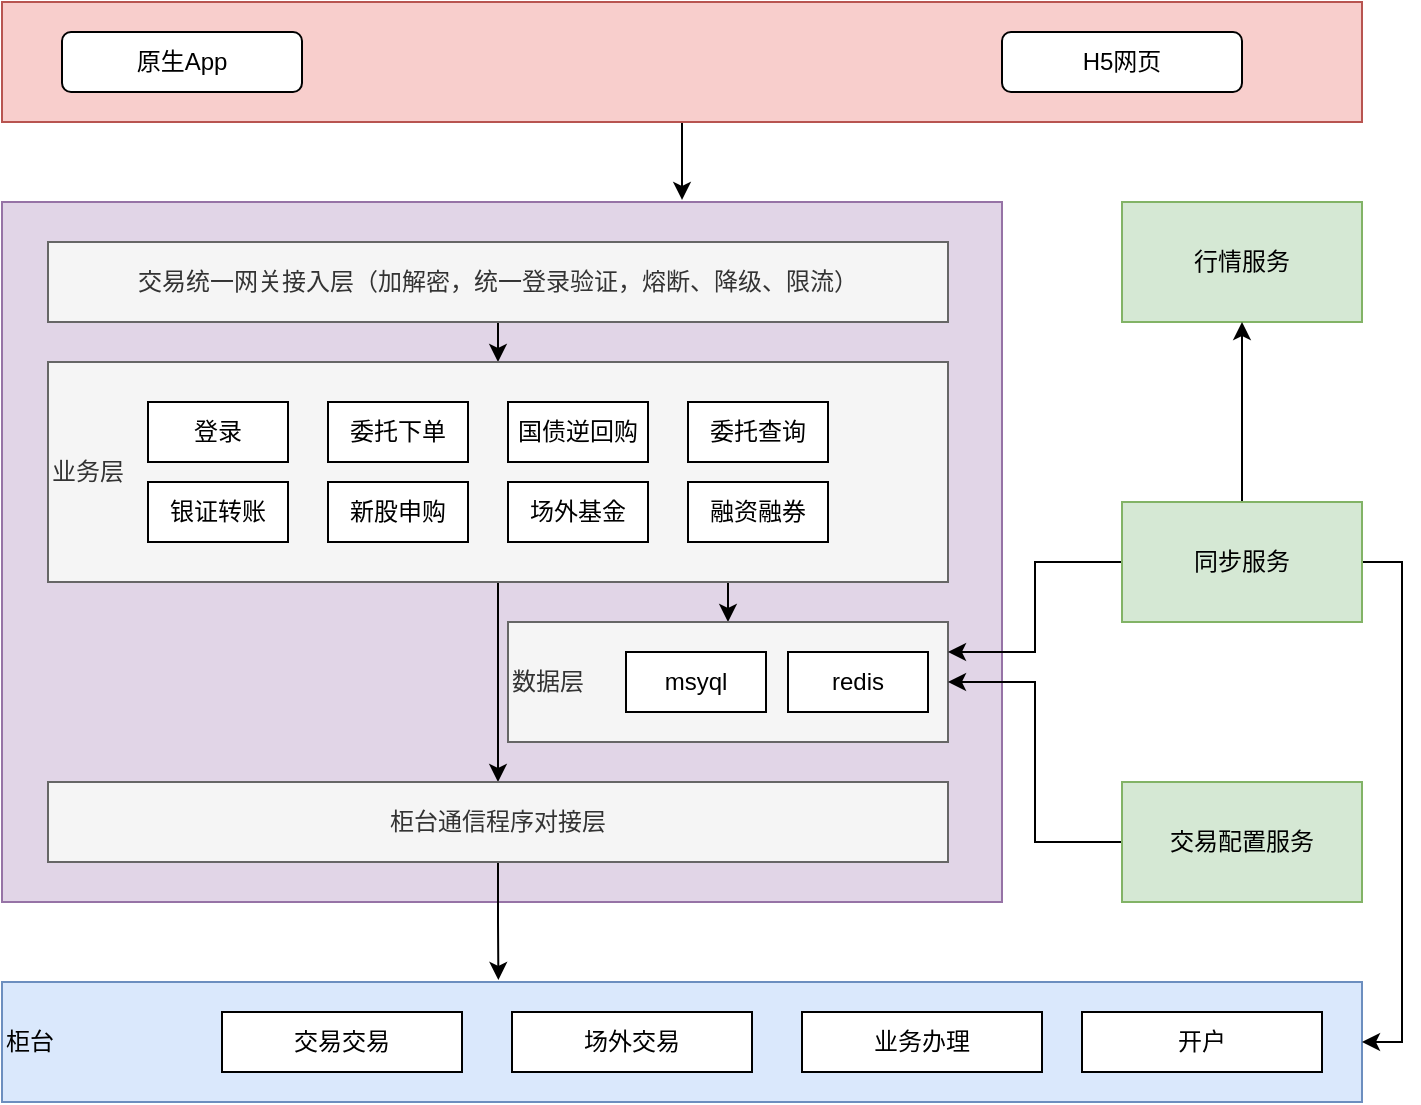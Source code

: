 <mxfile version="14.6.13" type="github">
  <diagram id="0uMvrWpQkgOffhEk1B4T" name="Page-1">
    <mxGraphModel dx="1422" dy="762" grid="1" gridSize="10" guides="1" tooltips="1" connect="1" arrows="1" fold="1" page="1" pageScale="1" pageWidth="827" pageHeight="1169" math="0" shadow="0">
      <root>
        <mxCell id="0" />
        <mxCell id="1" parent="0" />
        <mxCell id="zByN_VHw-B774PRG0tDU-47" style="edgeStyle=orthogonalEdgeStyle;rounded=0;orthogonalLoop=1;jettySize=auto;html=1;exitX=0.5;exitY=1;exitDx=0;exitDy=0;entryX=0.68;entryY=-0.003;entryDx=0;entryDy=0;entryPerimeter=0;" parent="1" source="zByN_VHw-B774PRG0tDU-1" target="zByN_VHw-B774PRG0tDU-5" edge="1">
          <mxGeometry relative="1" as="geometry" />
        </mxCell>
        <mxCell id="zByN_VHw-B774PRG0tDU-1" value="" style="rounded=0;whiteSpace=wrap;html=1;fillColor=#f8cecc;strokeColor=#b85450;" parent="1" vertex="1">
          <mxGeometry x="80" y="120" width="680" height="60" as="geometry" />
        </mxCell>
        <mxCell id="zByN_VHw-B774PRG0tDU-2" value="原生App" style="rounded=1;whiteSpace=wrap;html=1;" parent="1" vertex="1">
          <mxGeometry x="110" y="135" width="120" height="30" as="geometry" />
        </mxCell>
        <mxCell id="zByN_VHw-B774PRG0tDU-3" value="H5网页" style="rounded=1;whiteSpace=wrap;html=1;" parent="1" vertex="1">
          <mxGeometry x="580" y="135" width="120" height="30" as="geometry" />
        </mxCell>
        <mxCell id="zByN_VHw-B774PRG0tDU-5" value="" style="rounded=0;whiteSpace=wrap;html=1;fillColor=#e1d5e7;strokeColor=#9673a6;" parent="1" vertex="1">
          <mxGeometry x="80" y="220" width="500" height="350" as="geometry" />
        </mxCell>
        <mxCell id="cZnmer16mFZGIxQgFDQ7-15" style="edgeStyle=orthogonalEdgeStyle;rounded=0;orthogonalLoop=1;jettySize=auto;html=1;exitX=0.5;exitY=1;exitDx=0;exitDy=0;entryX=0.5;entryY=0;entryDx=0;entryDy=0;" parent="1" source="zByN_VHw-B774PRG0tDU-7" target="zByN_VHw-B774PRG0tDU-8" edge="1">
          <mxGeometry relative="1" as="geometry" />
        </mxCell>
        <mxCell id="zByN_VHw-B774PRG0tDU-7" value="交易统一网关接入层（加解密，统一登录验证，熔断、降级、限流）" style="rounded=0;whiteSpace=wrap;html=1;fillColor=#f5f5f5;strokeColor=#666666;fontColor=#333333;" parent="1" vertex="1">
          <mxGeometry x="103" y="240" width="450" height="40" as="geometry" />
        </mxCell>
        <mxCell id="cZnmer16mFZGIxQgFDQ7-16" style="edgeStyle=orthogonalEdgeStyle;rounded=0;orthogonalLoop=1;jettySize=auto;html=1;entryX=0.5;entryY=0;entryDx=0;entryDy=0;" parent="1" source="zByN_VHw-B774PRG0tDU-8" target="zByN_VHw-B774PRG0tDU-9" edge="1">
          <mxGeometry relative="1" as="geometry" />
        </mxCell>
        <mxCell id="cZnmer16mFZGIxQgFDQ7-17" style="edgeStyle=orthogonalEdgeStyle;rounded=0;orthogonalLoop=1;jettySize=auto;html=1;exitX=0.75;exitY=1;exitDx=0;exitDy=0;entryX=0.5;entryY=0;entryDx=0;entryDy=0;" parent="1" source="zByN_VHw-B774PRG0tDU-8" target="zByN_VHw-B774PRG0tDU-11" edge="1">
          <mxGeometry relative="1" as="geometry" />
        </mxCell>
        <mxCell id="zByN_VHw-B774PRG0tDU-8" value="业务层" style="rounded=0;whiteSpace=wrap;html=1;align=left;fillColor=#f5f5f5;strokeColor=#666666;fontColor=#333333;" parent="1" vertex="1">
          <mxGeometry x="103" y="300" width="450" height="110" as="geometry" />
        </mxCell>
        <mxCell id="cZnmer16mFZGIxQgFDQ7-10" style="edgeStyle=orthogonalEdgeStyle;rounded=0;orthogonalLoop=1;jettySize=auto;html=1;entryX=0.365;entryY=-0.017;entryDx=0;entryDy=0;entryPerimeter=0;" parent="1" source="zByN_VHw-B774PRG0tDU-9" target="zByN_VHw-B774PRG0tDU-28" edge="1">
          <mxGeometry relative="1" as="geometry">
            <mxPoint x="328" y="600" as="targetPoint" />
          </mxGeometry>
        </mxCell>
        <mxCell id="zByN_VHw-B774PRG0tDU-9" value="柜台通信程序对接层" style="rounded=0;whiteSpace=wrap;html=1;fillColor=#f5f5f5;strokeColor=#666666;fontColor=#333333;" parent="1" vertex="1">
          <mxGeometry x="103" y="510" width="450" height="40" as="geometry" />
        </mxCell>
        <mxCell id="zByN_VHw-B774PRG0tDU-11" value="&lt;div&gt;&lt;span&gt;数据层&lt;/span&gt;&lt;/div&gt;" style="rounded=0;whiteSpace=wrap;html=1;align=left;fillColor=#f5f5f5;strokeColor=#666666;fontColor=#333333;" parent="1" vertex="1">
          <mxGeometry x="333" y="430" width="220" height="60" as="geometry" />
        </mxCell>
        <mxCell id="zByN_VHw-B774PRG0tDU-13" value="msyql" style="rounded=0;whiteSpace=wrap;html=1;" parent="1" vertex="1">
          <mxGeometry x="392" y="445" width="70" height="30" as="geometry" />
        </mxCell>
        <mxCell id="zByN_VHw-B774PRG0tDU-14" value="redis" style="rounded=0;whiteSpace=wrap;html=1;" parent="1" vertex="1">
          <mxGeometry x="473" y="445" width="70" height="30" as="geometry" />
        </mxCell>
        <mxCell id="zByN_VHw-B774PRG0tDU-15" value="登录" style="rounded=0;whiteSpace=wrap;html=1;" parent="1" vertex="1">
          <mxGeometry x="153" y="320" width="70" height="30" as="geometry" />
        </mxCell>
        <mxCell id="zByN_VHw-B774PRG0tDU-17" value="委托下单" style="rounded=0;whiteSpace=wrap;html=1;" parent="1" vertex="1">
          <mxGeometry x="243" y="320" width="70" height="30" as="geometry" />
        </mxCell>
        <mxCell id="zByN_VHw-B774PRG0tDU-19" value="银证转账" style="rounded=0;whiteSpace=wrap;html=1;" parent="1" vertex="1">
          <mxGeometry x="153" y="360" width="70" height="30" as="geometry" />
        </mxCell>
        <mxCell id="zByN_VHw-B774PRG0tDU-20" value="新股申购" style="rounded=0;whiteSpace=wrap;html=1;" parent="1" vertex="1">
          <mxGeometry x="243" y="360" width="70" height="30" as="geometry" />
        </mxCell>
        <mxCell id="zByN_VHw-B774PRG0tDU-21" value="场外基金" style="rounded=0;whiteSpace=wrap;html=1;" parent="1" vertex="1">
          <mxGeometry x="333" y="360" width="70" height="30" as="geometry" />
        </mxCell>
        <mxCell id="zByN_VHw-B774PRG0tDU-22" value="融资融券" style="rounded=0;whiteSpace=wrap;html=1;" parent="1" vertex="1">
          <mxGeometry x="423" y="360" width="70" height="30" as="geometry" />
        </mxCell>
        <mxCell id="zByN_VHw-B774PRG0tDU-23" value="委托查询" style="rounded=0;whiteSpace=wrap;html=1;" parent="1" vertex="1">
          <mxGeometry x="423" y="320" width="70" height="30" as="geometry" />
        </mxCell>
        <mxCell id="zByN_VHw-B774PRG0tDU-24" value="国债逆回购" style="rounded=0;whiteSpace=wrap;html=1;" parent="1" vertex="1">
          <mxGeometry x="333" y="320" width="70" height="30" as="geometry" />
        </mxCell>
        <mxCell id="zByN_VHw-B774PRG0tDU-28" value="柜台" style="rounded=0;whiteSpace=wrap;html=1;align=left;fillColor=#dae8fc;strokeColor=#6c8ebf;" parent="1" vertex="1">
          <mxGeometry x="80" y="610" width="680" height="60" as="geometry" />
        </mxCell>
        <mxCell id="zByN_VHw-B774PRG0tDU-29" value="交易交易" style="rounded=0;whiteSpace=wrap;html=1;" parent="1" vertex="1">
          <mxGeometry x="190" y="625" width="120" height="30" as="geometry" />
        </mxCell>
        <mxCell id="zByN_VHw-B774PRG0tDU-30" value="场外交易" style="rounded=0;whiteSpace=wrap;html=1;" parent="1" vertex="1">
          <mxGeometry x="335" y="625" width="120" height="30" as="geometry" />
        </mxCell>
        <mxCell id="zByN_VHw-B774PRG0tDU-31" value="业务办理" style="rounded=0;whiteSpace=wrap;html=1;" parent="1" vertex="1">
          <mxGeometry x="480" y="625" width="120" height="30" as="geometry" />
        </mxCell>
        <mxCell id="zByN_VHw-B774PRG0tDU-33" value="开户" style="rounded=0;whiteSpace=wrap;html=1;" parent="1" vertex="1">
          <mxGeometry x="620" y="625" width="120" height="30" as="geometry" />
        </mxCell>
        <mxCell id="zByN_VHw-B774PRG0tDU-34" value="行情服务" style="rounded=0;whiteSpace=wrap;html=1;fillColor=#d5e8d4;strokeColor=#82b366;" parent="1" vertex="1">
          <mxGeometry x="640" y="220" width="120" height="60" as="geometry" />
        </mxCell>
        <mxCell id="zByN_VHw-B774PRG0tDU-45" value="" style="edgeStyle=orthogonalEdgeStyle;rounded=0;orthogonalLoop=1;jettySize=auto;html=1;" parent="1" source="zByN_VHw-B774PRG0tDU-35" target="zByN_VHw-B774PRG0tDU-34" edge="1">
          <mxGeometry relative="1" as="geometry" />
        </mxCell>
        <mxCell id="cZnmer16mFZGIxQgFDQ7-13" style="edgeStyle=orthogonalEdgeStyle;rounded=0;orthogonalLoop=1;jettySize=auto;html=1;exitX=0;exitY=0.5;exitDx=0;exitDy=0;entryX=1;entryY=0.25;entryDx=0;entryDy=0;" parent="1" source="zByN_VHw-B774PRG0tDU-35" target="zByN_VHw-B774PRG0tDU-11" edge="1">
          <mxGeometry relative="1" as="geometry" />
        </mxCell>
        <mxCell id="cZnmer16mFZGIxQgFDQ7-20" style="edgeStyle=orthogonalEdgeStyle;rounded=0;orthogonalLoop=1;jettySize=auto;html=1;exitX=1;exitY=0.5;exitDx=0;exitDy=0;entryX=1;entryY=0.5;entryDx=0;entryDy=0;" parent="1" source="zByN_VHw-B774PRG0tDU-35" target="zByN_VHw-B774PRG0tDU-28" edge="1">
          <mxGeometry relative="1" as="geometry" />
        </mxCell>
        <mxCell id="zByN_VHw-B774PRG0tDU-35" value="同步服务" style="rounded=0;whiteSpace=wrap;html=1;fillColor=#d5e8d4;strokeColor=#82b366;" parent="1" vertex="1">
          <mxGeometry x="640" y="370" width="120" height="60" as="geometry" />
        </mxCell>
        <mxCell id="cZnmer16mFZGIxQgFDQ7-1" style="edgeStyle=orthogonalEdgeStyle;rounded=0;orthogonalLoop=1;jettySize=auto;html=1;entryX=1;entryY=0.5;entryDx=0;entryDy=0;" parent="1" source="zByN_VHw-B774PRG0tDU-36" target="zByN_VHw-B774PRG0tDU-11" edge="1">
          <mxGeometry relative="1" as="geometry" />
        </mxCell>
        <mxCell id="zByN_VHw-B774PRG0tDU-36" value="交易配置服务" style="rounded=0;whiteSpace=wrap;html=1;fillColor=#d5e8d4;strokeColor=#82b366;" parent="1" vertex="1">
          <mxGeometry x="640" y="510" width="120" height="60" as="geometry" />
        </mxCell>
      </root>
    </mxGraphModel>
  </diagram>
</mxfile>
